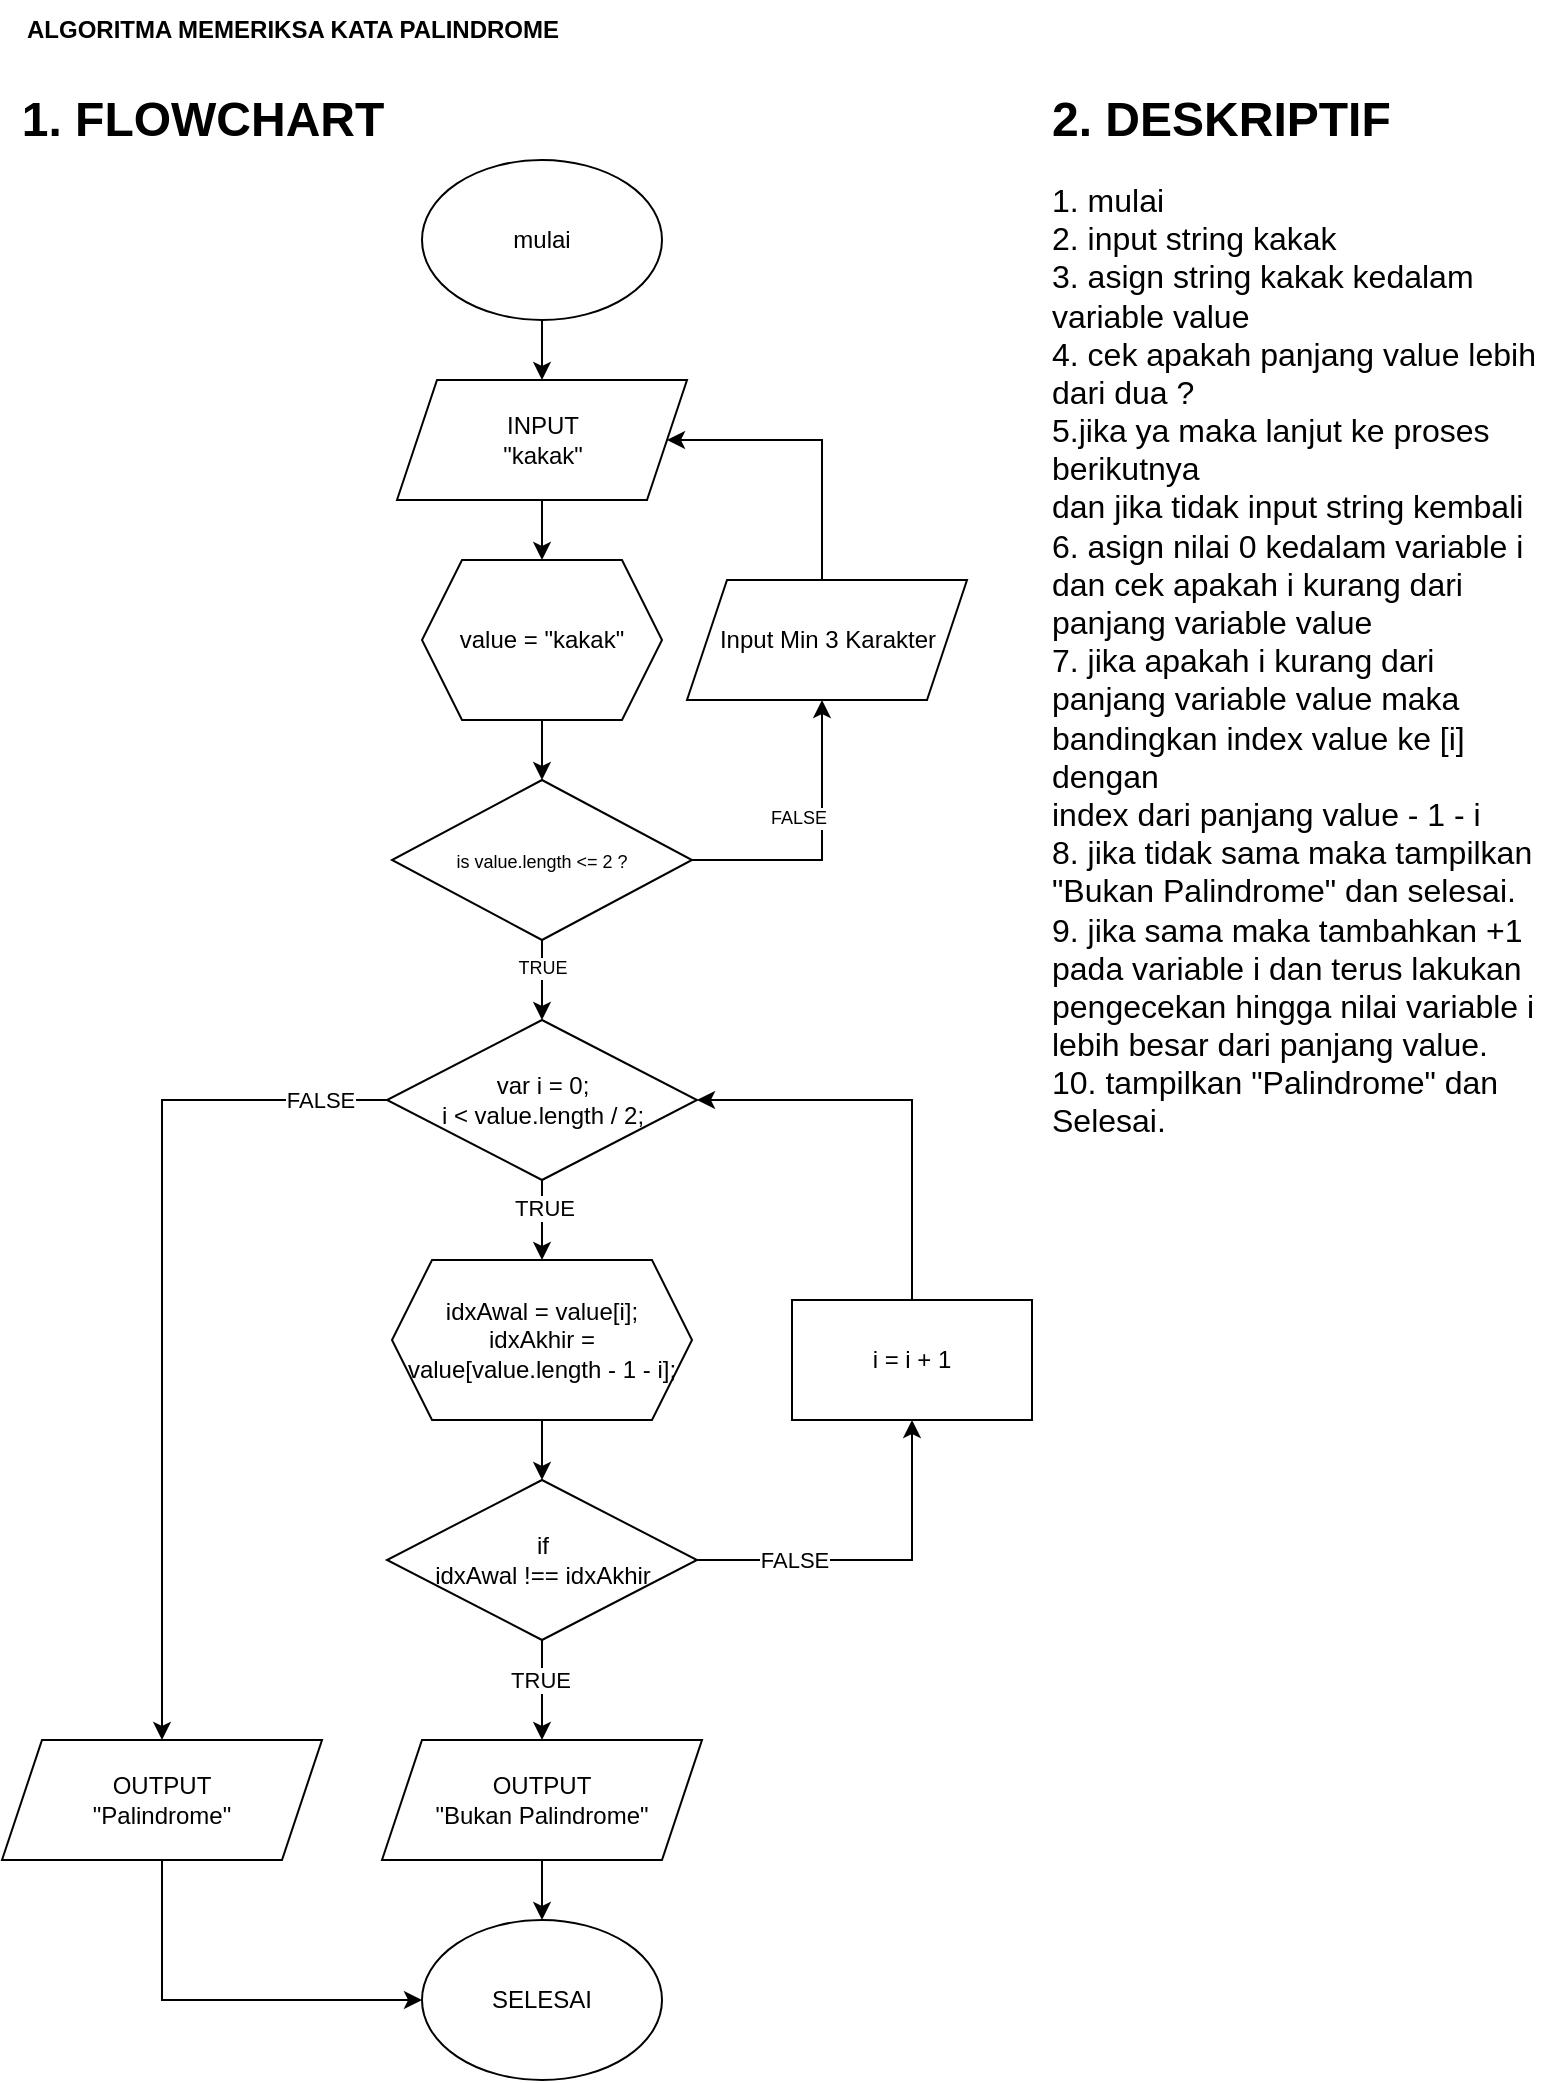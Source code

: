 <mxfile>
    <diagram id="x6jDrZe0ydc0VZc0kLpT" name="Palindrome check">
        <mxGraphModel dx="1372" dy="1032" grid="1" gridSize="10" guides="1" tooltips="1" connect="1" arrows="1" fold="1" page="1" pageScale="1" pageWidth="850" pageHeight="1100" math="0" shadow="0">
            <root>
                <mxCell id="0"/>
                <mxCell id="1" parent="0"/>
                <mxCell id="37" value="&lt;b&gt;ALGORITMA MEMERIKSA KATA PALINDROME&lt;/b&gt;" style="text;html=1;align=center;verticalAlign=middle;resizable=0;points=[];autosize=1;strokeColor=none;fillColor=none;" vertex="1" parent="1">
                    <mxGeometry x="20" y="30" width="290" height="30" as="geometry"/>
                </mxCell>
                <mxCell id="38" value="&lt;font style=&quot;font-size: 24px;&quot;&gt;&lt;b&gt;1. FLOWCHART&lt;/b&gt;&lt;/font&gt;" style="text;html=1;align=center;verticalAlign=middle;resizable=0;points=[];autosize=1;strokeColor=none;fillColor=none;" vertex="1" parent="1">
                    <mxGeometry x="20" y="70" width="200" height="40" as="geometry"/>
                </mxCell>
                <mxCell id="39" style="edgeStyle=orthogonalEdgeStyle;rounded=0;orthogonalLoop=1;jettySize=auto;html=1;entryX=0.5;entryY=0;entryDx=0;entryDy=0;" edge="1" parent="1" source="40" target="42">
                    <mxGeometry relative="1" as="geometry"/>
                </mxCell>
                <mxCell id="40" value="mulai" style="ellipse;whiteSpace=wrap;html=1;" vertex="1" parent="1">
                    <mxGeometry x="230" y="110" width="120" height="80" as="geometry"/>
                </mxCell>
                <mxCell id="41" style="edgeStyle=orthogonalEdgeStyle;rounded=0;orthogonalLoop=1;jettySize=auto;html=1;entryX=0.5;entryY=0;entryDx=0;entryDy=0;" edge="1" parent="1" source="42" target="44">
                    <mxGeometry relative="1" as="geometry"/>
                </mxCell>
                <mxCell id="42" value="INPUT&lt;br&gt;&quot;kakak&quot;" style="shape=parallelogram;perimeter=parallelogramPerimeter;whiteSpace=wrap;html=1;fixedSize=1;" vertex="1" parent="1">
                    <mxGeometry x="217.5" y="220" width="145" height="60" as="geometry"/>
                </mxCell>
                <mxCell id="43" style="edgeStyle=orthogonalEdgeStyle;rounded=0;orthogonalLoop=1;jettySize=auto;html=1;entryX=0.5;entryY=0;entryDx=0;entryDy=0;fontSize=9;" edge="1" parent="1" source="44" target="49">
                    <mxGeometry relative="1" as="geometry"/>
                </mxCell>
                <mxCell id="44" value="value = &quot;kakak&quot;" style="shape=hexagon;perimeter=hexagonPerimeter2;whiteSpace=wrap;html=1;fixedSize=1;" vertex="1" parent="1">
                    <mxGeometry x="230" y="310" width="120" height="80" as="geometry"/>
                </mxCell>
                <mxCell id="45" style="edgeStyle=orthogonalEdgeStyle;rounded=0;orthogonalLoop=1;jettySize=auto;html=1;entryX=0.5;entryY=0;entryDx=0;entryDy=0;fontSize=9;" edge="1" parent="1" source="49" target="54">
                    <mxGeometry relative="1" as="geometry"/>
                </mxCell>
                <mxCell id="46" value="TRUE" style="edgeLabel;html=1;align=center;verticalAlign=middle;resizable=0;points=[];fontSize=9;" connectable="0" vertex="1" parent="45">
                    <mxGeometry x="-0.322" relative="1" as="geometry">
                        <mxPoint as="offset"/>
                    </mxGeometry>
                </mxCell>
                <mxCell id="47" style="edgeStyle=orthogonalEdgeStyle;rounded=0;orthogonalLoop=1;jettySize=auto;html=1;fontSize=9;" edge="1" parent="1" source="49" target="68">
                    <mxGeometry relative="1" as="geometry">
                        <mxPoint x="420" y="390" as="targetPoint"/>
                        <Array as="points">
                            <mxPoint x="430" y="460"/>
                        </Array>
                    </mxGeometry>
                </mxCell>
                <mxCell id="48" value="FALSE" style="edgeLabel;html=1;align=center;verticalAlign=middle;resizable=0;points=[];fontSize=9;" connectable="0" vertex="1" parent="47">
                    <mxGeometry x="-0.278" relative="1" as="geometry">
                        <mxPoint y="-21" as="offset"/>
                    </mxGeometry>
                </mxCell>
                <mxCell id="49" value="&lt;font style=&quot;font-size: 9px;&quot;&gt;is value.length &amp;lt;= 2 ?&lt;br&gt;&lt;/font&gt;" style="rhombus;whiteSpace=wrap;html=1;" vertex="1" parent="1">
                    <mxGeometry x="215" y="420" width="150" height="80" as="geometry"/>
                </mxCell>
                <mxCell id="50" style="edgeStyle=orthogonalEdgeStyle;rounded=0;orthogonalLoop=1;jettySize=auto;html=1;entryX=0.5;entryY=0;entryDx=0;entryDy=0;" edge="1" parent="1" source="54" target="56">
                    <mxGeometry relative="1" as="geometry"/>
                </mxCell>
                <mxCell id="51" value="TRUE" style="edgeLabel;html=1;align=center;verticalAlign=middle;resizable=0;points=[];" connectable="0" vertex="1" parent="50">
                    <mxGeometry x="-0.297" y="1" relative="1" as="geometry">
                        <mxPoint as="offset"/>
                    </mxGeometry>
                </mxCell>
                <mxCell id="52" style="edgeStyle=orthogonalEdgeStyle;rounded=0;orthogonalLoop=1;jettySize=auto;html=1;" edge="1" parent="1" source="54" target="65">
                    <mxGeometry relative="1" as="geometry"/>
                </mxCell>
                <mxCell id="53" value="FALSE" style="edgeLabel;html=1;align=center;verticalAlign=middle;resizable=0;points=[];" connectable="0" vertex="1" parent="52">
                    <mxGeometry x="-0.846" y="2" relative="1" as="geometry">
                        <mxPoint y="-2" as="offset"/>
                    </mxGeometry>
                </mxCell>
                <mxCell id="54" value="var i = 0;&lt;br&gt;i &amp;lt; value.length / 2;" style="rhombus;whiteSpace=wrap;html=1;" vertex="1" parent="1">
                    <mxGeometry x="212.5" y="540" width="155" height="80" as="geometry"/>
                </mxCell>
                <mxCell id="55" style="edgeStyle=orthogonalEdgeStyle;rounded=0;orthogonalLoop=1;jettySize=auto;html=1;entryX=0.5;entryY=0;entryDx=0;entryDy=0;" edge="1" parent="1" source="56" target="60">
                    <mxGeometry relative="1" as="geometry"/>
                </mxCell>
                <mxCell id="56" value="idxAwal = value[i];&lt;br&gt;idxAkhir = value[value.length - 1 - i];" style="shape=hexagon;perimeter=hexagonPerimeter2;whiteSpace=wrap;html=1;fixedSize=1;" vertex="1" parent="1">
                    <mxGeometry x="215" y="660" width="150" height="80" as="geometry"/>
                </mxCell>
                <mxCell id="57" style="edgeStyle=orthogonalEdgeStyle;rounded=0;orthogonalLoop=1;jettySize=auto;html=1;" edge="1" parent="1" source="72">
                    <mxGeometry relative="1" as="geometry">
                        <mxPoint x="290" y="960" as="targetPoint"/>
                        <Array as="points">
                            <mxPoint x="290" y="940"/>
                            <mxPoint x="290" y="940"/>
                        </Array>
                    </mxGeometry>
                </mxCell>
                <mxCell id="58" style="edgeStyle=orthogonalEdgeStyle;rounded=0;orthogonalLoop=1;jettySize=auto;html=1;entryX=0.5;entryY=1;entryDx=0;entryDy=0;" edge="1" parent="1" source="60" target="62">
                    <mxGeometry relative="1" as="geometry">
                        <Array as="points">
                            <mxPoint x="475" y="810"/>
                        </Array>
                    </mxGeometry>
                </mxCell>
                <mxCell id="59" value="FALSE" style="edgeLabel;html=1;align=center;verticalAlign=middle;resizable=0;points=[];" connectable="0" vertex="1" parent="58">
                    <mxGeometry x="-0.32" y="-4" relative="1" as="geometry">
                        <mxPoint x="-12" y="-4" as="offset"/>
                    </mxGeometry>
                </mxCell>
                <mxCell id="60" value="if&lt;br&gt;idxAwal !== idxAkhir" style="rhombus;whiteSpace=wrap;html=1;" vertex="1" parent="1">
                    <mxGeometry x="212.5" y="770" width="155" height="80" as="geometry"/>
                </mxCell>
                <mxCell id="61" style="edgeStyle=orthogonalEdgeStyle;rounded=0;orthogonalLoop=1;jettySize=auto;html=1;entryX=1;entryY=0.5;entryDx=0;entryDy=0;" edge="1" parent="1" source="62" target="54">
                    <mxGeometry relative="1" as="geometry">
                        <Array as="points">
                            <mxPoint x="475" y="580"/>
                        </Array>
                    </mxGeometry>
                </mxCell>
                <mxCell id="62" value="i = i + 1" style="rounded=0;whiteSpace=wrap;html=1;" vertex="1" parent="1">
                    <mxGeometry x="415" y="680" width="120" height="60" as="geometry"/>
                </mxCell>
                <mxCell id="63" style="edgeStyle=orthogonalEdgeStyle;rounded=0;orthogonalLoop=1;jettySize=auto;html=1;entryX=0.5;entryY=0;entryDx=0;entryDy=0;" edge="1" parent="1" source="72" target="66">
                    <mxGeometry relative="1" as="geometry"/>
                </mxCell>
                <mxCell id="64" style="edgeStyle=orthogonalEdgeStyle;rounded=0;orthogonalLoop=1;jettySize=auto;html=1;entryX=0;entryY=0.5;entryDx=0;entryDy=0;" edge="1" parent="1" source="65" target="66">
                    <mxGeometry relative="1" as="geometry">
                        <Array as="points">
                            <mxPoint x="100" y="1030"/>
                        </Array>
                    </mxGeometry>
                </mxCell>
                <mxCell id="65" value="OUTPUT&lt;br&gt;&quot;Palindrome&quot;" style="shape=parallelogram;perimeter=parallelogramPerimeter;whiteSpace=wrap;html=1;fixedSize=1;" vertex="1" parent="1">
                    <mxGeometry x="20" y="900" width="160" height="60" as="geometry"/>
                </mxCell>
                <mxCell id="66" value="SELESAI" style="ellipse;whiteSpace=wrap;html=1;" vertex="1" parent="1">
                    <mxGeometry x="230" y="990" width="120" height="80" as="geometry"/>
                </mxCell>
                <mxCell id="67" style="edgeStyle=orthogonalEdgeStyle;rounded=0;orthogonalLoop=1;jettySize=auto;html=1;entryX=1;entryY=0.5;entryDx=0;entryDy=0;" edge="1" parent="1" source="68" target="42">
                    <mxGeometry relative="1" as="geometry">
                        <Array as="points">
                            <mxPoint x="430" y="250"/>
                        </Array>
                    </mxGeometry>
                </mxCell>
                <mxCell id="68" value="Input Min 3 Karakter" style="shape=parallelogram;perimeter=parallelogramPerimeter;whiteSpace=wrap;html=1;fixedSize=1;" vertex="1" parent="1">
                    <mxGeometry x="362.5" y="320" width="140" height="60" as="geometry"/>
                </mxCell>
                <mxCell id="69" value="&lt;h1&gt;&lt;font style=&quot;font-size: 24px;&quot;&gt;2. DESKRIPTIF&lt;/font&gt;&lt;/h1&gt;&lt;p&gt;&lt;font size=&quot;3&quot;&gt;1. mulai&lt;br style=&quot;border-color: var(--border-color);&quot;&gt;2. input string kakak&lt;br style=&quot;border-color: var(--border-color);&quot;&gt;3. asign string kakak kedalam variable value&lt;br style=&quot;border-color: var(--border-color);&quot;&gt;4. cek apakah panjang value lebih dari dua ?&lt;br style=&quot;border-color: var(--border-color);&quot;&gt;5.jika ya maka lanjut ke proses berikutnya&lt;br style=&quot;border-color: var(--border-color);&quot;&gt;dan jika tidak input string kembali&lt;br style=&quot;border-color: var(--border-color);&quot;&gt;6. asign nilai 0 kedalam variable i dan cek apakah i kurang dari panjang variable value&lt;br style=&quot;border-color: var(--border-color);&quot;&gt;7. jika apakah i kurang dari panjang variable value maka bandingkan index value ke [i] dengan&lt;br style=&quot;border-color: var(--border-color);&quot;&gt;index dari panjang value - 1 - i&lt;br style=&quot;border-color: var(--border-color);&quot;&gt;8. jika tidak sama maka tampilkan &quot;Bukan Palindrome&quot; dan selesai.&lt;br style=&quot;border-color: var(--border-color);&quot;&gt;9. jika sama maka tambahkan +1 pada variable i dan terus lakukan pengecekan hingga nilai variable i lebih besar dari panjang value.&lt;br style=&quot;border-color: var(--border-color);&quot;&gt;10. tampilkan &quot;Palindrome&quot; dan Selesai.&lt;/font&gt;&lt;br&gt;&lt;/p&gt;" style="text;html=1;strokeColor=none;fillColor=none;spacing=5;spacingTop=-20;whiteSpace=wrap;overflow=hidden;rounded=0;" vertex="1" parent="1">
                    <mxGeometry x="540" y="70" width="260" height="540" as="geometry"/>
                </mxCell>
                <mxCell id="70" value="" style="edgeStyle=orthogonalEdgeStyle;rounded=0;orthogonalLoop=1;jettySize=auto;html=1;" edge="1" parent="1" source="60" target="72">
                    <mxGeometry relative="1" as="geometry">
                        <mxPoint x="290" y="960" as="targetPoint"/>
                        <Array as="points"/>
                        <mxPoint x="290" y="850" as="sourcePoint"/>
                    </mxGeometry>
                </mxCell>
                <mxCell id="71" value="TRUE" style="edgeLabel;html=1;align=center;verticalAlign=middle;resizable=0;points=[];" connectable="0" vertex="1" parent="70">
                    <mxGeometry x="-0.226" y="-1" relative="1" as="geometry">
                        <mxPoint as="offset"/>
                    </mxGeometry>
                </mxCell>
                <mxCell id="72" value="OUTPUT&lt;br&gt;&quot;Bukan Palindrome&quot;" style="shape=parallelogram;perimeter=parallelogramPerimeter;whiteSpace=wrap;html=1;fixedSize=1;" vertex="1" parent="1">
                    <mxGeometry x="210" y="900" width="160" height="60" as="geometry"/>
                </mxCell>
            </root>
        </mxGraphModel>
    </diagram>
    <diagram id="OHyJSMukBgXbwo0Br1IL" name="Vowel Change">
        <mxGraphModel dx="1646" dy="1238" grid="1" gridSize="10" guides="1" tooltips="1" connect="1" arrows="1" fold="1" page="1" pageScale="1" pageWidth="850" pageHeight="1100" math="0" shadow="0">
            <root>
                <mxCell id="0"/>
                <mxCell id="1" parent="0"/>
                <mxCell id="aLIbBBXrjyzdiDBW5D20-1" style="edgeStyle=orthogonalEdgeStyle;rounded=0;orthogonalLoop=1;jettySize=auto;html=1;entryX=0.5;entryY=0;entryDx=0;entryDy=0;fontSize=14;" edge="1" parent="1" source="aLIbBBXrjyzdiDBW5D20-2" target="aLIbBBXrjyzdiDBW5D20-4">
                    <mxGeometry relative="1" as="geometry"/>
                </mxCell>
                <mxCell id="aLIbBBXrjyzdiDBW5D20-2" value="Mulai" style="ellipse;whiteSpace=wrap;html=1;fontSize=14;" vertex="1" parent="1">
                    <mxGeometry x="185" y="100" width="120" height="80" as="geometry"/>
                </mxCell>
                <mxCell id="aLIbBBXrjyzdiDBW5D20-3" style="edgeStyle=orthogonalEdgeStyle;rounded=0;orthogonalLoop=1;jettySize=auto;html=1;fontSize=14;" edge="1" parent="1" source="aLIbBBXrjyzdiDBW5D20-4">
                    <mxGeometry relative="1" as="geometry">
                        <mxPoint x="245" y="330" as="targetPoint"/>
                    </mxGeometry>
                </mxCell>
                <mxCell id="aLIbBBXrjyzdiDBW5D20-4" value="Input&lt;br&gt;&quot;jakarta&quot;" style="shape=parallelogram;perimeter=parallelogramPerimeter;whiteSpace=wrap;html=1;fixedSize=1;fontSize=14;" vertex="1" parent="1">
                    <mxGeometry x="175" y="220" width="140" height="60" as="geometry"/>
                </mxCell>
                <mxCell id="aLIbBBXrjyzdiDBW5D20-5" style="edgeStyle=orthogonalEdgeStyle;rounded=0;orthogonalLoop=1;jettySize=auto;html=1;fontSize=14;" edge="1" parent="1" source="aLIbBBXrjyzdiDBW5D20-6" target="aLIbBBXrjyzdiDBW5D20-11">
                    <mxGeometry relative="1" as="geometry"/>
                </mxCell>
                <mxCell id="aLIbBBXrjyzdiDBW5D20-6" value="kata = &quot;jakarta&quot;" style="shape=hexagon;perimeter=hexagonPerimeter2;whiteSpace=wrap;html=1;fixedSize=1;fontSize=14;" vertex="1" parent="1">
                    <mxGeometry x="185" y="330" width="120" height="80" as="geometry"/>
                </mxCell>
                <mxCell id="aLIbBBXrjyzdiDBW5D20-7" style="edgeStyle=orthogonalEdgeStyle;rounded=0;orthogonalLoop=1;jettySize=auto;html=1;fontSize=14;" edge="1" parent="1" source="aLIbBBXrjyzdiDBW5D20-11" target="aLIbBBXrjyzdiDBW5D20-34">
                    <mxGeometry relative="1" as="geometry">
                        <mxPoint x="315" y="260" as="targetPoint"/>
                        <Array as="points">
                            <mxPoint x="385" y="490"/>
                        </Array>
                    </mxGeometry>
                </mxCell>
                <mxCell id="aLIbBBXrjyzdiDBW5D20-8" value="FALSE" style="edgeLabel;html=1;align=center;verticalAlign=middle;resizable=0;points=[];fontSize=14;" connectable="0" vertex="1" parent="aLIbBBXrjyzdiDBW5D20-7">
                    <mxGeometry x="-0.362" y="2" relative="1" as="geometry">
                        <mxPoint x="5" y="-38" as="offset"/>
                    </mxGeometry>
                </mxCell>
                <mxCell id="aLIbBBXrjyzdiDBW5D20-9" style="edgeStyle=orthogonalEdgeStyle;rounded=0;orthogonalLoop=1;jettySize=auto;html=1;fontSize=14;" edge="1" parent="1" source="aLIbBBXrjyzdiDBW5D20-11" target="aLIbBBXrjyzdiDBW5D20-13">
                    <mxGeometry relative="1" as="geometry"/>
                </mxCell>
                <mxCell id="aLIbBBXrjyzdiDBW5D20-10" value="TRUE" style="edgeLabel;html=1;align=center;verticalAlign=middle;resizable=0;points=[];fontSize=14;" connectable="0" vertex="1" parent="aLIbBBXrjyzdiDBW5D20-9">
                    <mxGeometry x="-0.328" relative="1" as="geometry">
                        <mxPoint as="offset"/>
                    </mxGeometry>
                </mxCell>
                <mxCell id="aLIbBBXrjyzdiDBW5D20-11" value="is kata !== number ?" style="rhombus;whiteSpace=wrap;html=1;fontSize=14;" vertex="1" parent="1">
                    <mxGeometry x="162.5" y="450" width="165" height="80" as="geometry"/>
                </mxCell>
                <mxCell id="aLIbBBXrjyzdiDBW5D20-12" style="edgeStyle=orthogonalEdgeStyle;rounded=0;orthogonalLoop=1;jettySize=auto;html=1;fontSize=14;" edge="1" parent="1" source="aLIbBBXrjyzdiDBW5D20-13" target="aLIbBBXrjyzdiDBW5D20-17">
                    <mxGeometry relative="1" as="geometry"/>
                </mxCell>
                <mxCell id="aLIbBBXrjyzdiDBW5D20-13" value="vokal = ['a','A'];&lt;br&gt;hasil = ' ';" style="shape=hexagon;perimeter=hexagonPerimeter2;whiteSpace=wrap;html=1;fixedSize=1;fontSize=14;" vertex="1" parent="1">
                    <mxGeometry x="185" y="570" width="120" height="80" as="geometry"/>
                </mxCell>
                <mxCell id="aLIbBBXrjyzdiDBW5D20-14" style="edgeStyle=orthogonalEdgeStyle;rounded=0;orthogonalLoop=1;jettySize=auto;html=1;fontSize=14;" edge="1" parent="1" source="aLIbBBXrjyzdiDBW5D20-37">
                    <mxGeometry relative="1" as="geometry">
                        <mxPoint x="245" y="840" as="targetPoint"/>
                    </mxGeometry>
                </mxCell>
                <mxCell id="aLIbBBXrjyzdiDBW5D20-15" style="edgeStyle=orthogonalEdgeStyle;rounded=0;orthogonalLoop=1;jettySize=auto;html=1;fontSize=14;" edge="1" parent="1" source="aLIbBBXrjyzdiDBW5D20-17" target="aLIbBBXrjyzdiDBW5D20-25">
                    <mxGeometry relative="1" as="geometry"/>
                </mxCell>
                <mxCell id="aLIbBBXrjyzdiDBW5D20-16" value="FALSE" style="edgeLabel;html=1;align=center;verticalAlign=middle;resizable=0;points=[];fontSize=14;" connectable="0" vertex="1" parent="aLIbBBXrjyzdiDBW5D20-15">
                    <mxGeometry x="-0.553" y="1" relative="1" as="geometry">
                        <mxPoint as="offset"/>
                    </mxGeometry>
                </mxCell>
                <mxCell id="aLIbBBXrjyzdiDBW5D20-17" value="var i = 0;&lt;br&gt;i &amp;lt; kata.length" style="rhombus;whiteSpace=wrap;html=1;fontSize=14;" vertex="1" parent="1">
                    <mxGeometry x="175" y="680" width="140" height="80" as="geometry"/>
                </mxCell>
                <mxCell id="aLIbBBXrjyzdiDBW5D20-18" value="" style="edgeStyle=orthogonalEdgeStyle;rounded=0;orthogonalLoop=1;jettySize=auto;html=1;fontSize=14;" edge="1" parent="1" source="aLIbBBXrjyzdiDBW5D20-37" target="aLIbBBXrjyzdiDBW5D20-23">
                    <mxGeometry relative="1" as="geometry"/>
                </mxCell>
                <mxCell id="aLIbBBXrjyzdiDBW5D20-19" value="TRUE" style="edgeLabel;html=1;align=center;verticalAlign=middle;resizable=0;points=[];fontSize=14;" connectable="0" vertex="1" parent="aLIbBBXrjyzdiDBW5D20-18">
                    <mxGeometry x="-0.264" y="2" relative="1" as="geometry">
                        <mxPoint as="offset"/>
                    </mxGeometry>
                </mxCell>
                <mxCell id="aLIbBBXrjyzdiDBW5D20-20" style="edgeStyle=orthogonalEdgeStyle;rounded=0;orthogonalLoop=1;jettySize=auto;html=1;fontSize=14;" edge="1" parent="1" source="aLIbBBXrjyzdiDBW5D20-37" target="aLIbBBXrjyzdiDBW5D20-29">
                    <mxGeometry relative="1" as="geometry"/>
                </mxCell>
                <mxCell id="aLIbBBXrjyzdiDBW5D20-21" value="FALSE" style="edgeLabel;html=1;align=center;verticalAlign=middle;resizable=0;points=[];fontSize=14;" connectable="0" vertex="1" parent="aLIbBBXrjyzdiDBW5D20-20">
                    <mxGeometry x="-0.258" y="-1" relative="1" as="geometry">
                        <mxPoint x="10" y="-1" as="offset"/>
                    </mxGeometry>
                </mxCell>
                <mxCell id="aLIbBBXrjyzdiDBW5D20-22" style="edgeStyle=orthogonalEdgeStyle;rounded=0;orthogonalLoop=1;jettySize=auto;html=1;entryX=0.5;entryY=1;entryDx=0;entryDy=0;fontSize=14;" edge="1" parent="1" source="aLIbBBXrjyzdiDBW5D20-23" target="aLIbBBXrjyzdiDBW5D20-27">
                    <mxGeometry relative="1" as="geometry"/>
                </mxCell>
                <mxCell id="aLIbBBXrjyzdiDBW5D20-23" value="increment hasil with string &quot;o&quot;" style="whiteSpace=wrap;html=1;fontSize=14;" vertex="1" parent="1">
                    <mxGeometry x="180" y="930" width="130" height="60" as="geometry"/>
                </mxCell>
                <mxCell id="aLIbBBXrjyzdiDBW5D20-24" style="edgeStyle=orthogonalEdgeStyle;rounded=0;orthogonalLoop=1;jettySize=auto;html=1;entryX=0;entryY=0.5;entryDx=0;entryDy=0;fontSize=14;" edge="1" parent="1" source="aLIbBBXrjyzdiDBW5D20-25" target="aLIbBBXrjyzdiDBW5D20-30">
                    <mxGeometry relative="1" as="geometry">
                        <Array as="points">
                            <mxPoint x="80" y="1050"/>
                        </Array>
                    </mxGeometry>
                </mxCell>
                <mxCell id="aLIbBBXrjyzdiDBW5D20-25" value="output hasil" style="shape=parallelogram;perimeter=parallelogramPerimeter;whiteSpace=wrap;html=1;fixedSize=1;fontSize=14;" vertex="1" parent="1">
                    <mxGeometry x="15" y="830" width="130" height="60" as="geometry"/>
                </mxCell>
                <mxCell id="aLIbBBXrjyzdiDBW5D20-26" style="edgeStyle=orthogonalEdgeStyle;rounded=0;orthogonalLoop=1;jettySize=auto;html=1;fontSize=14;" edge="1" parent="1" source="aLIbBBXrjyzdiDBW5D20-27" target="aLIbBBXrjyzdiDBW5D20-17">
                    <mxGeometry relative="1" as="geometry">
                        <Array as="points">
                            <mxPoint x="625" y="720"/>
                        </Array>
                    </mxGeometry>
                </mxCell>
                <mxCell id="aLIbBBXrjyzdiDBW5D20-27" value="i = i+1" style="rounded=0;whiteSpace=wrap;html=1;fontSize=14;" vertex="1" parent="1">
                    <mxGeometry x="565" y="820" width="120" height="60" as="geometry"/>
                </mxCell>
                <mxCell id="aLIbBBXrjyzdiDBW5D20-28" style="edgeStyle=orthogonalEdgeStyle;rounded=0;orthogonalLoop=1;jettySize=auto;html=1;entryX=0;entryY=0.5;entryDx=0;entryDy=0;fontSize=14;" edge="1" parent="1" source="aLIbBBXrjyzdiDBW5D20-29" target="aLIbBBXrjyzdiDBW5D20-27">
                    <mxGeometry relative="1" as="geometry"/>
                </mxCell>
                <mxCell id="aLIbBBXrjyzdiDBW5D20-29" value="increment hasil with kata[i]" style="whiteSpace=wrap;html=1;fontSize=14;" vertex="1" parent="1">
                    <mxGeometry x="395" y="820" width="130" height="60" as="geometry"/>
                </mxCell>
                <mxCell id="aLIbBBXrjyzdiDBW5D20-30" value="Selesai" style="ellipse;whiteSpace=wrap;html=1;fontSize=14;" vertex="1" parent="1">
                    <mxGeometry x="185" y="1010" width="120" height="80" as="geometry"/>
                </mxCell>
                <mxCell id="aLIbBBXrjyzdiDBW5D20-31" value="&lt;b&gt;CHANGE VOWEL TO O&lt;/b&gt;" style="text;html=1;align=center;verticalAlign=middle;resizable=0;points=[];autosize=1;strokeColor=none;fillColor=none;fontSize=14;" vertex="1" parent="1">
                    <mxGeometry width="180" height="30" as="geometry"/>
                </mxCell>
                <mxCell id="aLIbBBXrjyzdiDBW5D20-32" value="&lt;font style=&quot;font-size: 24px;&quot;&gt;1. FLOWCHART&lt;/font&gt;" style="text;html=1;align=center;verticalAlign=middle;resizable=0;points=[];autosize=1;strokeColor=none;fillColor=none;fontSize=14;fontStyle=1" vertex="1" parent="1">
                    <mxGeometry x="30" y="60" width="200" height="40" as="geometry"/>
                </mxCell>
                <mxCell id="aLIbBBXrjyzdiDBW5D20-33" style="edgeStyle=orthogonalEdgeStyle;rounded=0;orthogonalLoop=1;jettySize=auto;html=1;entryX=1;entryY=0.5;entryDx=0;entryDy=0;" edge="1" parent="1" source="aLIbBBXrjyzdiDBW5D20-34" target="aLIbBBXrjyzdiDBW5D20-4">
                    <mxGeometry relative="1" as="geometry">
                        <Array as="points">
                            <mxPoint x="388" y="250"/>
                        </Array>
                    </mxGeometry>
                </mxCell>
                <mxCell id="aLIbBBXrjyzdiDBW5D20-34" value="Input Harus &lt;br&gt;berupa string" style="shape=parallelogram;perimeter=parallelogramPerimeter;whiteSpace=wrap;html=1;fixedSize=1;" vertex="1" parent="1">
                    <mxGeometry x="327.5" y="340" width="117.5" height="60" as="geometry"/>
                </mxCell>
                <mxCell id="aLIbBBXrjyzdiDBW5D20-35" value="" style="edgeStyle=orthogonalEdgeStyle;rounded=0;orthogonalLoop=1;jettySize=auto;html=1;fontSize=14;" edge="1" parent="1" source="aLIbBBXrjyzdiDBW5D20-17" target="aLIbBBXrjyzdiDBW5D20-37">
                    <mxGeometry relative="1" as="geometry">
                        <mxPoint x="245" y="840" as="targetPoint"/>
                        <mxPoint x="245" y="760" as="sourcePoint"/>
                    </mxGeometry>
                </mxCell>
                <mxCell id="aLIbBBXrjyzdiDBW5D20-36" value="TRUE" style="edgeLabel;html=1;align=center;verticalAlign=middle;resizable=0;points=[];fontSize=14;" connectable="0" vertex="1" parent="aLIbBBXrjyzdiDBW5D20-35">
                    <mxGeometry x="-0.2" relative="1" as="geometry">
                        <mxPoint as="offset"/>
                    </mxGeometry>
                </mxCell>
                <mxCell id="aLIbBBXrjyzdiDBW5D20-37" value="is kata[i] include&lt;br&gt;vokal ?" style="rhombus;whiteSpace=wrap;html=1;fontSize=14;" vertex="1" parent="1">
                    <mxGeometry x="175" y="810" width="140" height="80" as="geometry"/>
                </mxCell>
                <mxCell id="aLIbBBXrjyzdiDBW5D20-38" value="&lt;h1&gt;&lt;font style=&quot;font-size: 24px;&quot;&gt;2. DESKRIPTIF&lt;/font&gt;&lt;/h1&gt;&lt;p&gt;&lt;font size=&quot;3&quot;&gt;1. mulai&lt;br style=&quot;border-color: var(--border-color);&quot;&gt;&lt;span style=&quot;border-color: var(--border-color);&quot;&gt;2. input string &quot;jakarta&quot;&lt;/span&gt;&lt;br style=&quot;border-color: var(--border-color);&quot;&gt;&lt;span style=&quot;border-color: var(--border-color);&quot;&gt;3. assign string &quot;jakarta&quot; ke variable kata&lt;/span&gt;&lt;br style=&quot;border-color: var(--border-color);&quot;&gt;&lt;span style=&quot;border-color: var(--border-color);&quot;&gt;4. cek apakah kata benar benar string, jika tidak input kembali string&lt;/span&gt;&lt;br style=&quot;border-color: var(--border-color);&quot;&gt;&lt;span style=&quot;border-color: var(--border-color);&quot;&gt;5. asign karakter a dan A kedalam variable vokal dengan type data array&lt;/span&gt;&lt;br style=&quot;border-color: var(--border-color);&quot;&gt;&lt;span style=&quot;border-color: var(--border-color);&quot;&gt;6. assign string kosong (temporary) kedalam variable hasil&lt;/span&gt;&lt;br style=&quot;border-color: var(--border-color);&quot;&gt;&lt;span style=&quot;border-color: var(--border-color);&quot;&gt;7. buat variable i = 0 dan bandingkan apakah i lebih kecil dari panjang kata,&lt;/span&gt;&lt;br style=&quot;border-color: var(--border-color);&quot;&gt;&lt;span style=&quot;border-color: var(--border-color);&quot;&gt;8. jika ya maka cek apakah index kata[i] mengandung vokal ?&lt;/span&gt;&lt;br style=&quot;border-color: var(--border-color);&quot;&gt;&lt;span style=&quot;border-color: var(--border-color);&quot;&gt;9.jika ya tambahkan huruf&amp;nbsp; o pada variable hasil&lt;/span&gt;&lt;br style=&quot;border-color: var(--border-color);&quot;&gt;&lt;span style=&quot;border-color: var(--border-color);&quot;&gt;10. namun jika tidak tambahkan kata[i] pada variable hasil&lt;/span&gt;&lt;br style=&quot;border-color: var(--border-color);&quot;&gt;&lt;span style=&quot;border-color: var(--border-color);&quot;&gt;11. increment variable i (i=i+1)&lt;/span&gt;&lt;br style=&quot;border-color: var(--border-color);&quot;&gt;&lt;span style=&quot;border-color: var(--border-color);&quot;&gt;12. ulangi pengecekan apakah i lebih kecil dari panjang kata&lt;/span&gt;&lt;br style=&quot;border-color: var(--border-color);&quot;&gt;&lt;span style=&quot;border-color: var(--border-color);&quot;&gt;13. jika tidak maka tampilkan output variable hasil&lt;/span&gt;&lt;br style=&quot;border-color: var(--border-color);&quot;&gt;&lt;span style=&quot;border-color: var(--border-color);&quot;&gt;14. selesai&lt;/span&gt;&lt;/font&gt;&lt;br&gt;&lt;/p&gt;" style="text;html=1;strokeColor=none;fillColor=none;spacing=5;spacingTop=-20;whiteSpace=wrap;overflow=hidden;rounded=0;" vertex="1" parent="1">
                    <mxGeometry x="500" y="55" width="320" height="525" as="geometry"/>
                </mxCell>
            </root>
        </mxGraphModel>
    </diagram>
</mxfile>
